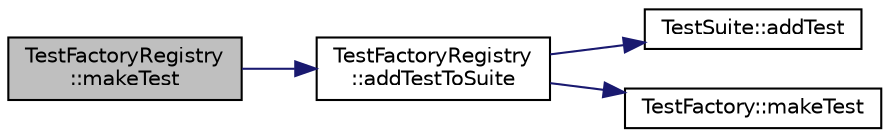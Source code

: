 digraph "TestFactoryRegistry::makeTest"
{
  edge [fontname="Helvetica",fontsize="10",labelfontname="Helvetica",labelfontsize="10"];
  node [fontname="Helvetica",fontsize="10",shape=record];
  rankdir="LR";
  Node1 [label="TestFactoryRegistry\l::makeTest",height=0.2,width=0.4,color="black", fillcolor="grey75", style="filled", fontcolor="black"];
  Node1 -> Node2 [color="midnightblue",fontsize="10",style="solid",fontname="Helvetica"];
  Node2 [label="TestFactoryRegistry\l::addTestToSuite",height=0.2,width=0.4,color="black", fillcolor="white", style="filled",URL="$class_test_factory_registry.html#a39180636ddd11a499d15614a335b17d5"];
  Node2 -> Node3 [color="midnightblue",fontsize="10",style="solid",fontname="Helvetica"];
  Node3 [label="TestSuite::addTest",height=0.2,width=0.4,color="black", fillcolor="white", style="filled",URL="$class_test_suite.html#a8cd9628eee382a9670076765ec25cfa8",tooltip="Adds a test to the suite. "];
  Node2 -> Node4 [color="midnightblue",fontsize="10",style="solid",fontname="Helvetica"];
  Node4 [label="TestFactory::makeTest",height=0.2,width=0.4,color="black", fillcolor="white", style="filled",URL="$class_test_factory.html#a2f951a2b4dca9acea6b9cdfc084f2f8f"];
}
